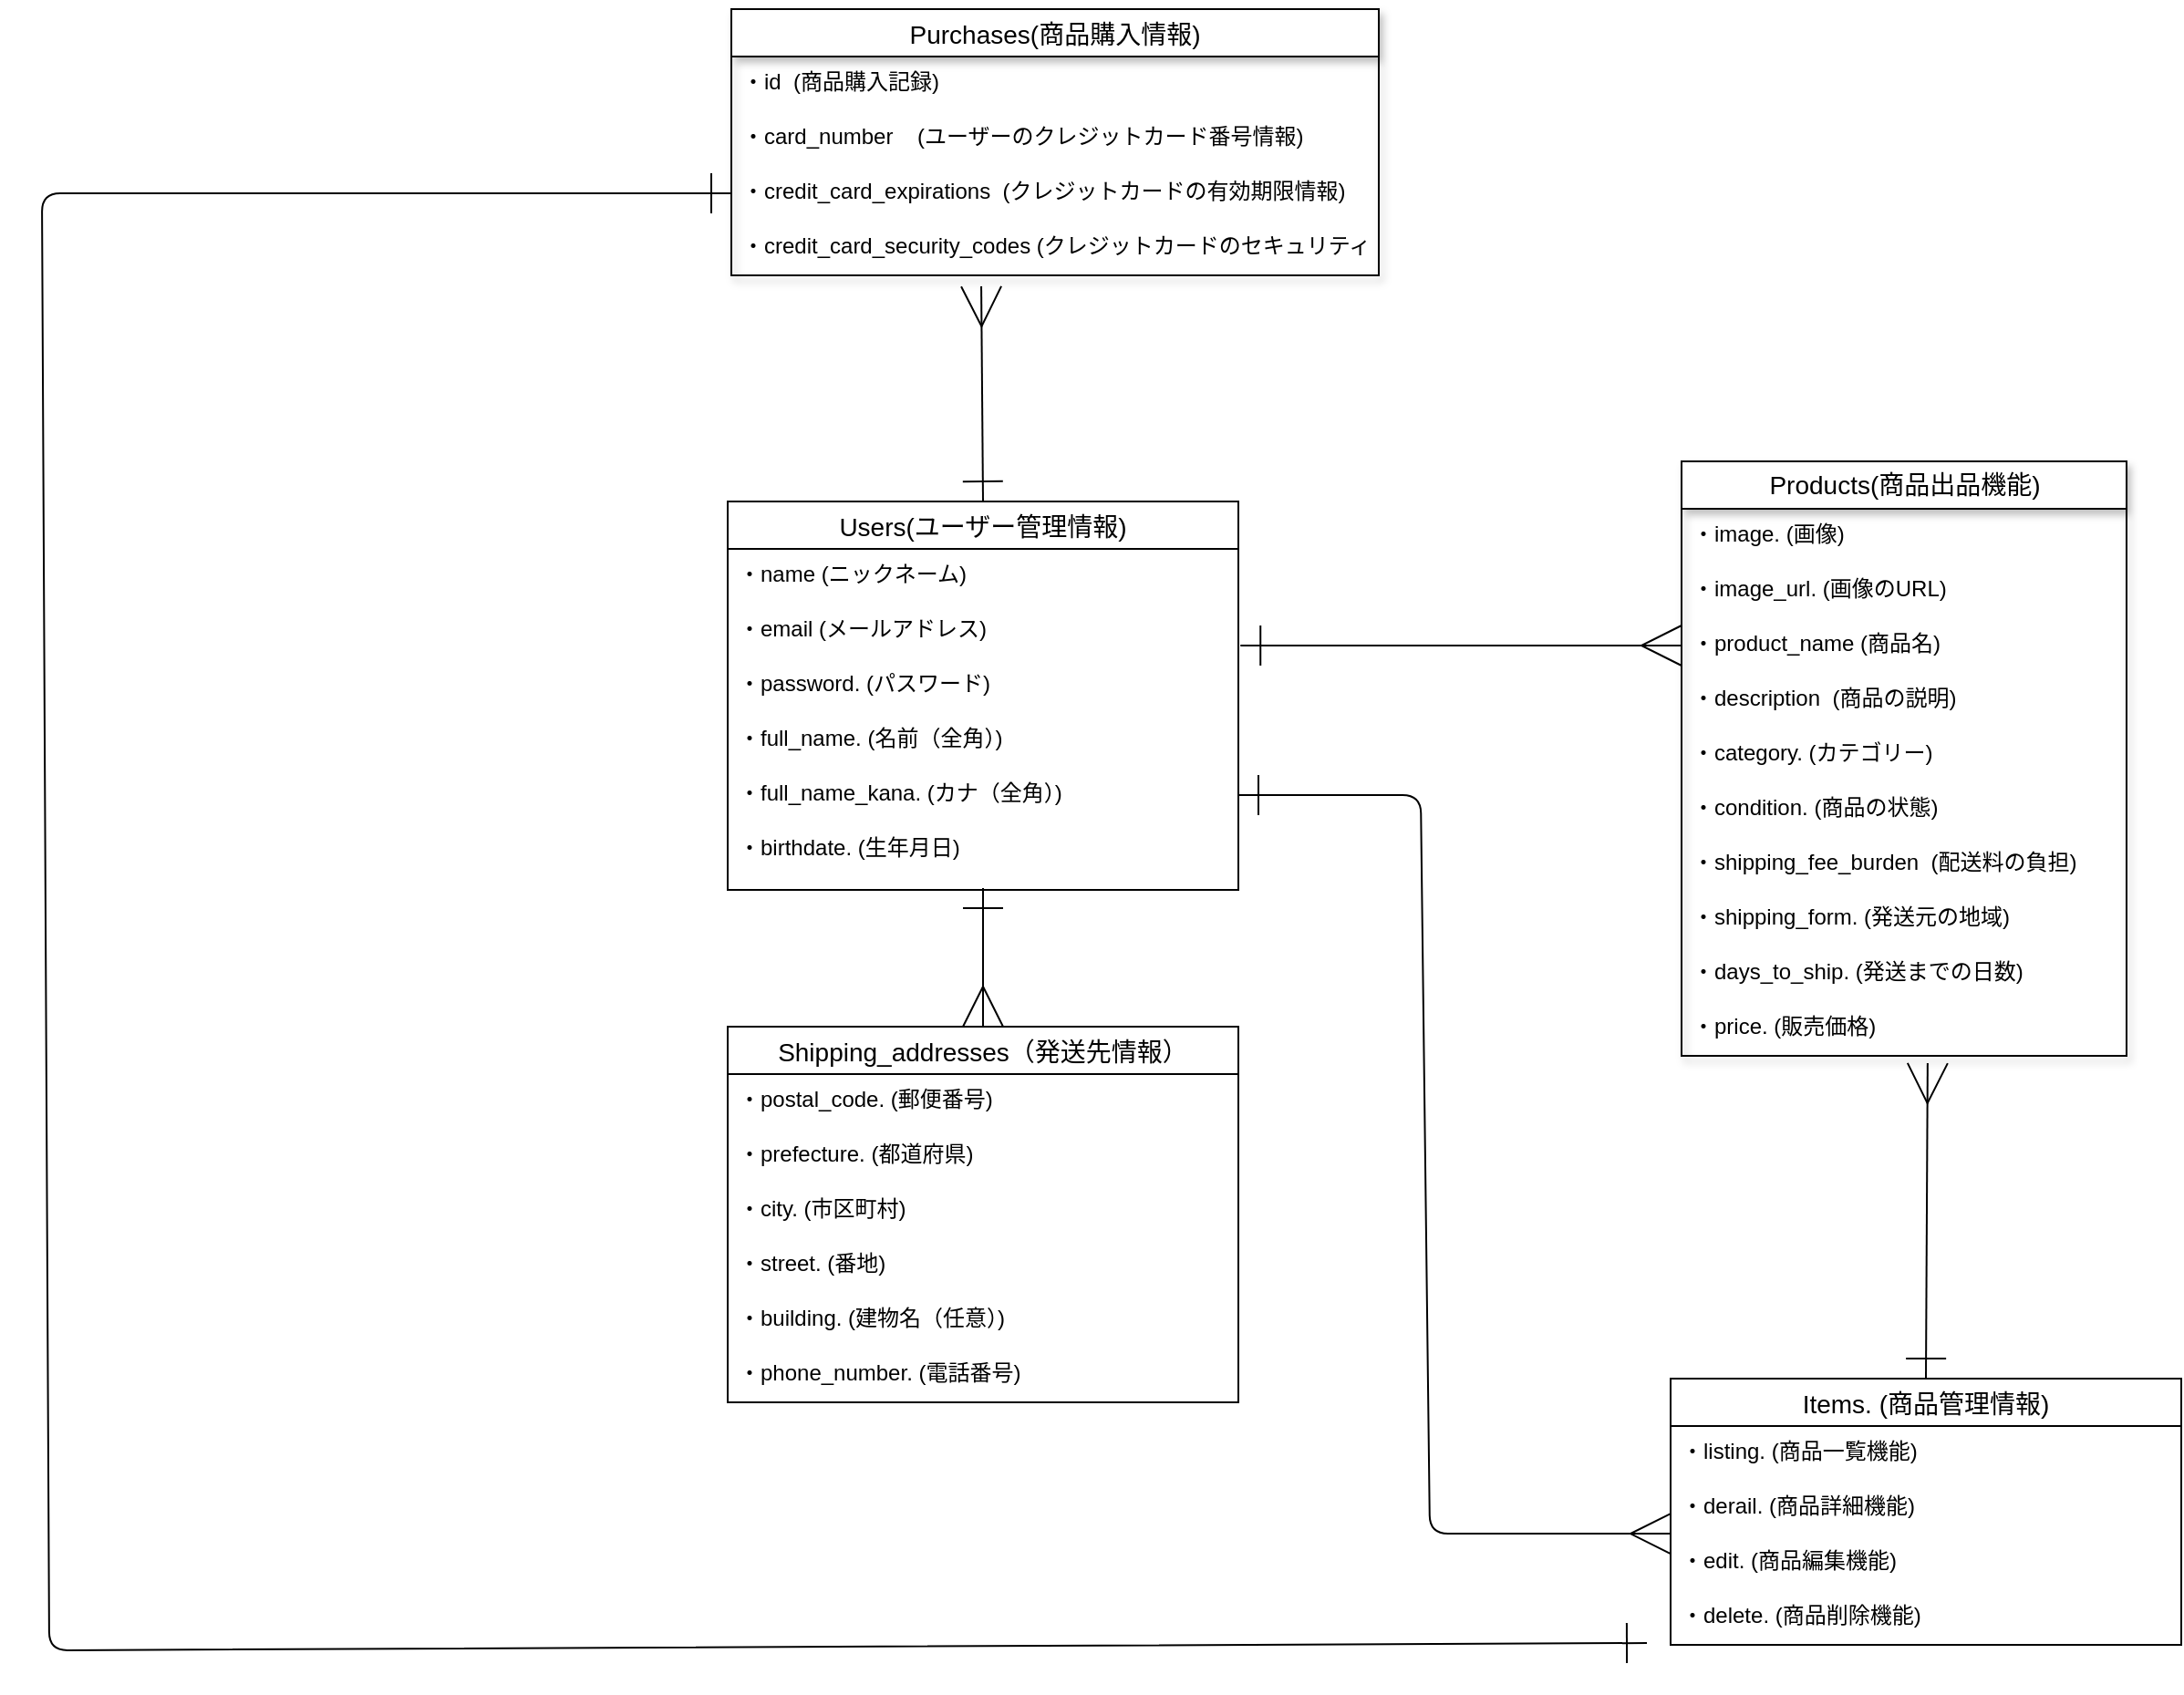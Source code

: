 <mxfile>
    <diagram id="WwNe2S3JQoJg_snmVfc9" name="ページ1">
        <mxGraphModel dx="1118" dy="1411" grid="0" gridSize="10" guides="1" tooltips="1" connect="1" arrows="1" fold="1" page="0" pageScale="1" pageWidth="827" pageHeight="1169" background="none" math="0" shadow="0">
            <root>
                <mxCell id="0"/>
                <mxCell id="1" parent="0"/>
                <mxCell id="135" style="edgeStyle=none;html=1;exitX=0.5;exitY=0;exitDx=0;exitDy=0;entryX=0.386;entryY=1.2;entryDx=0;entryDy=0;entryPerimeter=0;startArrow=ERone;startFill=0;endArrow=ERmany;endFill=0;startSize=20;endSize=20;" edge="1" parent="1" source="58" target="91">
                    <mxGeometry relative="1" as="geometry"/>
                </mxCell>
                <mxCell id="58" value="Users(ユーザー管理情報)" style="swimlane;fontStyle=0;childLayout=stackLayout;horizontal=1;startSize=26;horizontalStack=0;resizeParent=1;resizeParentMax=0;resizeLast=0;collapsible=1;marginBottom=0;align=center;fontSize=14;" vertex="1" parent="1">
                    <mxGeometry x="10" y="-193" width="280" height="213" as="geometry">
                        <mxRectangle x="120" y="80" width="150" height="30" as="alternateBounds"/>
                    </mxGeometry>
                </mxCell>
                <mxCell id="59" value="・name (ニックネーム)" style="text;strokeColor=none;fillColor=none;spacingLeft=4;spacingRight=4;overflow=hidden;rotatable=0;points=[[0,0.5],[1,0.5]];portConstraint=eastwest;fontSize=12;" vertex="1" parent="58">
                    <mxGeometry y="26" width="280" height="30" as="geometry"/>
                </mxCell>
                <mxCell id="60" value="・email (メールアドレス)&#10;" style="text;strokeColor=none;fillColor=none;spacingLeft=4;spacingRight=4;overflow=hidden;rotatable=0;points=[[0,0.5],[1,0.5]];portConstraint=eastwest;fontSize=12;" vertex="1" parent="58">
                    <mxGeometry y="56" width="280" height="30" as="geometry"/>
                </mxCell>
                <mxCell id="61" value="・password. (パスワード)" style="text;strokeColor=none;fillColor=none;spacingLeft=4;spacingRight=4;overflow=hidden;rotatable=0;points=[[0,0.5],[1,0.5]];portConstraint=eastwest;fontSize=12;" vertex="1" parent="58">
                    <mxGeometry y="86" width="280" height="30" as="geometry"/>
                </mxCell>
                <mxCell id="62" value="・full_name. (名前（全角）)&#10;" style="text;strokeColor=none;fillColor=none;spacingLeft=4;spacingRight=4;overflow=hidden;rotatable=0;points=[[0,0.5],[1,0.5]];portConstraint=eastwest;fontSize=12;" vertex="1" parent="58">
                    <mxGeometry y="116" width="280" height="30" as="geometry"/>
                </mxCell>
                <mxCell id="66" value="・full_name_kana. (カナ（全角）)" style="text;strokeColor=none;fillColor=none;spacingLeft=4;spacingRight=4;overflow=hidden;rotatable=0;points=[[0,0.5],[1,0.5]];portConstraint=eastwest;fontSize=12;" vertex="1" parent="58">
                    <mxGeometry y="146" width="280" height="30" as="geometry"/>
                </mxCell>
                <mxCell id="67" value="・birthdate. (生年月日)" style="text;strokeColor=none;fillColor=none;spacingLeft=4;spacingRight=4;overflow=hidden;rotatable=0;points=[[0,0.5],[1,0.5]];portConstraint=eastwest;fontSize=12;" vertex="1" parent="58">
                    <mxGeometry y="176" width="280" height="37" as="geometry"/>
                </mxCell>
                <mxCell id="133" style="edgeStyle=none;html=1;exitX=0.5;exitY=0;exitDx=0;exitDy=0;entryX=0.553;entryY=1.133;entryDx=0;entryDy=0;entryPerimeter=0;startArrow=ERone;startFill=0;endArrow=ERmany;endFill=0;startSize=20;endSize=20;" edge="1" parent="1" source="81" target="127">
                    <mxGeometry relative="1" as="geometry"/>
                </mxCell>
                <mxCell id="81" value="Items. (商品管理情報)" style="swimlane;fontStyle=0;childLayout=stackLayout;horizontal=1;startSize=26;horizontalStack=0;resizeParent=1;resizeParentMax=0;resizeLast=0;collapsible=1;marginBottom=0;align=center;fontSize=14;aspect=fixed;" vertex="1" parent="1">
                    <mxGeometry x="527" y="288" width="280" height="146" as="geometry"/>
                </mxCell>
                <mxCell id="85" value="・listing. (商品一覧機能)" style="text;strokeColor=none;fillColor=none;spacingLeft=4;spacingRight=4;overflow=hidden;rotatable=0;points=[[0,0.5],[1,0.5]];portConstraint=eastwest;fontSize=12;" vertex="1" parent="81">
                    <mxGeometry y="26" width="280" height="30" as="geometry"/>
                </mxCell>
                <mxCell id="87" value="・derail. (商品詳細機能)" style="text;strokeColor=none;fillColor=none;spacingLeft=4;spacingRight=4;overflow=hidden;rotatable=0;points=[[0,0.5],[1,0.5]];portConstraint=eastwest;fontSize=12;" vertex="1" parent="81">
                    <mxGeometry y="56" width="280" height="30" as="geometry"/>
                </mxCell>
                <mxCell id="86" value="・edit. (商品編集機能)" style="text;strokeColor=none;fillColor=none;spacingLeft=4;spacingRight=4;overflow=hidden;rotatable=0;points=[[0,0.5],[1,0.5]];portConstraint=eastwest;fontSize=12;" vertex="1" parent="81">
                    <mxGeometry y="86" width="280" height="30" as="geometry"/>
                </mxCell>
                <mxCell id="84" value="・delete. (商品削除機能)" style="text;strokeColor=none;fillColor=none;spacingLeft=4;spacingRight=4;overflow=hidden;rotatable=0;points=[[0,0.5],[1,0.5]];portConstraint=eastwest;fontSize=12;" vertex="1" parent="81">
                    <mxGeometry y="116" width="280" height="30" as="geometry"/>
                </mxCell>
                <mxCell id="88" value="Purchases(商品購入情報)" style="swimlane;fontStyle=0;childLayout=stackLayout;horizontal=1;startSize=26;horizontalStack=0;resizeParent=1;resizeParentMax=0;resizeLast=0;collapsible=1;marginBottom=0;align=center;fontSize=14;shadow=1;" vertex="1" parent="1">
                    <mxGeometry x="12" y="-463" width="355" height="146" as="geometry"/>
                </mxCell>
                <mxCell id="89" value="・id  (商品購入記録)" style="text;strokeColor=none;fillColor=none;spacingLeft=4;spacingRight=4;overflow=hidden;rotatable=0;points=[[0,0.5],[1,0.5]];portConstraint=eastwest;fontSize=12;" vertex="1" parent="88">
                    <mxGeometry y="26" width="355" height="30" as="geometry"/>
                </mxCell>
                <mxCell id="90" value="・card_number    (ユーザーのクレジットカード番号情報)" style="text;strokeColor=none;fillColor=none;spacingLeft=4;spacingRight=4;overflow=hidden;rotatable=0;points=[[0,0.5],[1,0.5]];portConstraint=eastwest;fontSize=12;" vertex="1" parent="88">
                    <mxGeometry y="56" width="355" height="30" as="geometry"/>
                </mxCell>
                <mxCell id="92" value="・credit_card_expirations  (クレジットカードの有効期限情報)" style="text;strokeColor=none;fillColor=none;spacingLeft=4;spacingRight=4;overflow=hidden;rotatable=0;points=[[0,0.5],[1,0.5]];portConstraint=eastwest;fontSize=12;" vertex="1" parent="88">
                    <mxGeometry y="86" width="355" height="30" as="geometry"/>
                </mxCell>
                <mxCell id="91" value="・credit_card_security_codes (クレジットカードのセキュリティコード情報)" style="text;strokeColor=none;fillColor=none;spacingLeft=4;spacingRight=4;overflow=hidden;rotatable=0;points=[[0,0.5],[1,0.5]];portConstraint=eastwest;fontSize=12;" vertex="1" parent="88">
                    <mxGeometry y="116" width="355" height="30" as="geometry"/>
                </mxCell>
                <mxCell id="129" style="edgeStyle=none;html=1;exitX=0.5;exitY=0;exitDx=0;exitDy=0;startArrow=ERone;startFill=0;endArrow=ERmany;endFill=0;startSize=20;endSize=20;entryX=0.5;entryY=0;entryDx=0;entryDy=0;" edge="1" parent="1" target="93">
                    <mxGeometry relative="1" as="geometry">
                        <mxPoint x="150" y="19" as="sourcePoint"/>
                    </mxGeometry>
                </mxCell>
                <mxCell id="93" value="Shipping_addresses（発送先情報）" style="swimlane;fontStyle=0;childLayout=stackLayout;horizontal=1;startSize=26;horizontalStack=0;resizeParent=1;resizeParentMax=0;resizeLast=0;collapsible=1;marginBottom=0;align=center;fontSize=14;" vertex="1" parent="1">
                    <mxGeometry x="10" y="95" width="280" height="206" as="geometry"/>
                </mxCell>
                <mxCell id="99" value="・postal_code. (郵便番号)&#10;" style="text;strokeColor=none;fillColor=none;spacingLeft=4;spacingRight=4;overflow=hidden;rotatable=0;points=[[0,0.5],[1,0.5]];portConstraint=eastwest;fontSize=12;" vertex="1" parent="93">
                    <mxGeometry y="26" width="280" height="30" as="geometry"/>
                </mxCell>
                <mxCell id="98" value="・prefecture. (都道府県)" style="text;strokeColor=none;fillColor=none;spacingLeft=4;spacingRight=4;overflow=hidden;rotatable=0;points=[[0,0.5],[1,0.5]];portConstraint=eastwest;fontSize=12;" vertex="1" parent="93">
                    <mxGeometry y="56" width="280" height="30" as="geometry"/>
                </mxCell>
                <mxCell id="97" value="・city. (市区町村)" style="text;strokeColor=none;fillColor=none;spacingLeft=4;spacingRight=4;overflow=hidden;rotatable=0;points=[[0,0.5],[1,0.5]];portConstraint=eastwest;fontSize=12;" vertex="1" parent="93">
                    <mxGeometry y="86" width="280" height="30" as="geometry"/>
                </mxCell>
                <mxCell id="94" value="・street. (番地)" style="text;strokeColor=none;fillColor=none;spacingLeft=4;spacingRight=4;overflow=hidden;rotatable=0;points=[[0,0.5],[1,0.5]];portConstraint=eastwest;fontSize=12;" vertex="1" parent="93">
                    <mxGeometry y="116" width="280" height="30" as="geometry"/>
                </mxCell>
                <mxCell id="95" value="・building. (建物名（任意）)&#10;" style="text;strokeColor=none;fillColor=none;spacingLeft=4;spacingRight=4;overflow=hidden;rotatable=0;points=[[0,0.5],[1,0.5]];portConstraint=eastwest;fontSize=12;" vertex="1" parent="93">
                    <mxGeometry y="146" width="280" height="30" as="geometry"/>
                </mxCell>
                <mxCell id="100" value="・phone_number. (電話番号)&#10;" style="text;strokeColor=none;fillColor=none;spacingLeft=4;spacingRight=4;overflow=hidden;rotatable=0;points=[[0,0.5],[1,0.5]];portConstraint=eastwest;fontSize=12;" vertex="1" parent="93">
                    <mxGeometry y="176" width="280" height="30" as="geometry"/>
                </mxCell>
                <mxCell id="110" style="edgeStyle=none;html=1;exitX=1.004;exitY=0.767;exitDx=0;exitDy=0;entryX=0;entryY=0.5;entryDx=0;entryDy=0;endArrow=ERmany;endFill=0;endSize=20;startArrow=ERone;startFill=0;startSize=20;exitPerimeter=0;" edge="1" parent="1" source="60" target="119">
                    <mxGeometry relative="1" as="geometry"/>
                </mxCell>
                <mxCell id="117" value="Products(商品出品機能)" style="swimlane;fontStyle=0;childLayout=stackLayout;horizontal=1;startSize=26;horizontalStack=0;resizeParent=1;resizeParentMax=0;resizeLast=0;collapsible=1;marginBottom=0;align=center;fontSize=14;shadow=1;html=1;" vertex="1" parent="1">
                    <mxGeometry x="533" y="-215" width="244" height="326" as="geometry"/>
                </mxCell>
                <mxCell id="118" value="・image. (画像)" style="text;strokeColor=none;fillColor=none;spacingLeft=4;spacingRight=4;overflow=hidden;rotatable=0;points=[[0,0.5],[1,0.5]];portConstraint=eastwest;fontSize=12;shadow=1;" vertex="1" parent="117">
                    <mxGeometry y="26" width="244" height="30" as="geometry"/>
                </mxCell>
                <mxCell id="115" value="・image_url. (画像のURL)" style="text;strokeColor=none;fillColor=none;spacingLeft=4;spacingRight=4;overflow=hidden;rotatable=0;points=[[0,0.5],[1,0.5]];portConstraint=eastwest;fontSize=12;shadow=1;" vertex="1" parent="117">
                    <mxGeometry y="56" width="244" height="30" as="geometry"/>
                </mxCell>
                <mxCell id="119" value="・product_name (商品名)" style="text;strokeColor=none;fillColor=none;spacingLeft=4;spacingRight=4;overflow=hidden;rotatable=0;points=[[0,0.5],[1,0.5]];portConstraint=eastwest;fontSize=12;shadow=1;" vertex="1" parent="117">
                    <mxGeometry y="86" width="244" height="30" as="geometry"/>
                </mxCell>
                <mxCell id="120" value="・description  (商品の説明)" style="text;strokeColor=none;fillColor=none;spacingLeft=4;spacingRight=4;overflow=hidden;rotatable=0;points=[[0,0.5],[1,0.5]];portConstraint=eastwest;fontSize=12;shadow=1;" vertex="1" parent="117">
                    <mxGeometry y="116" width="244" height="30" as="geometry"/>
                </mxCell>
                <mxCell id="122" value="・category. (カテゴリー)" style="text;strokeColor=none;fillColor=none;spacingLeft=4;spacingRight=4;overflow=hidden;rotatable=0;points=[[0,0.5],[1,0.5]];portConstraint=eastwest;fontSize=12;shadow=1;" vertex="1" parent="117">
                    <mxGeometry y="146" width="244" height="30" as="geometry"/>
                </mxCell>
                <mxCell id="123" value="・condition. (商品の状態)" style="text;strokeColor=none;fillColor=none;spacingLeft=4;spacingRight=4;overflow=hidden;rotatable=0;points=[[0,0.5],[1,0.5]];portConstraint=eastwest;fontSize=12;shadow=1;" vertex="1" parent="117">
                    <mxGeometry y="176" width="244" height="30" as="geometry"/>
                </mxCell>
                <mxCell id="124" value="・shipping_fee_burden  (配送料の負担)" style="text;strokeColor=none;fillColor=none;spacingLeft=4;spacingRight=4;overflow=hidden;rotatable=0;points=[[0,0.5],[1,0.5]];portConstraint=eastwest;fontSize=12;shadow=1;" vertex="1" parent="117">
                    <mxGeometry y="206" width="244" height="30" as="geometry"/>
                </mxCell>
                <mxCell id="125" value="・shipping_form. (発送元の地域)" style="text;strokeColor=none;fillColor=none;spacingLeft=4;spacingRight=4;overflow=hidden;rotatable=0;points=[[0,0.5],[1,0.5]];portConstraint=eastwest;fontSize=12;shadow=1;" vertex="1" parent="117">
                    <mxGeometry y="236" width="244" height="30" as="geometry"/>
                </mxCell>
                <mxCell id="126" value="・days_to_ship. (発送までの日数)" style="text;strokeColor=none;fillColor=none;spacingLeft=4;spacingRight=4;overflow=hidden;rotatable=0;points=[[0,0.5],[1,0.5]];portConstraint=eastwest;fontSize=12;shadow=1;" vertex="1" parent="117">
                    <mxGeometry y="266" width="244" height="30" as="geometry"/>
                </mxCell>
                <mxCell id="127" value="・price. (販売価格)" style="text;strokeColor=none;fillColor=none;spacingLeft=4;spacingRight=4;overflow=hidden;rotatable=0;points=[[0,0.5],[1,0.5]];portConstraint=eastwest;fontSize=12;shadow=1;" vertex="1" parent="117">
                    <mxGeometry y="296" width="244" height="30" as="geometry"/>
                </mxCell>
                <mxCell id="136" style="edgeStyle=none;html=1;exitX=1;exitY=0.5;exitDx=0;exitDy=0;entryX=0;entryY=-0.033;entryDx=0;entryDy=0;entryPerimeter=0;startArrow=ERone;startFill=0;endArrow=ERmany;endFill=0;startSize=20;endSize=20;" edge="1" parent="1" source="66" target="86">
                    <mxGeometry relative="1" as="geometry">
                        <Array as="points">
                            <mxPoint x="390" y="-32"/>
                            <mxPoint x="395" y="373"/>
                        </Array>
                    </mxGeometry>
                </mxCell>
                <mxCell id="138" style="edgeStyle=none;html=1;exitX=0;exitY=0.5;exitDx=0;exitDy=0;startArrow=ERone;startFill=0;endArrow=ERone;endFill=0;startSize=20;endSize=20;" edge="1" parent="1" source="92">
                    <mxGeometry relative="1" as="geometry">
                        <mxPoint x="514" y="433" as="targetPoint"/>
                        <Array as="points">
                            <mxPoint x="-366" y="-362"/>
                            <mxPoint x="-362" y="437"/>
                        </Array>
                    </mxGeometry>
                </mxCell>
            </root>
        </mxGraphModel>
    </diagram>
</mxfile>
